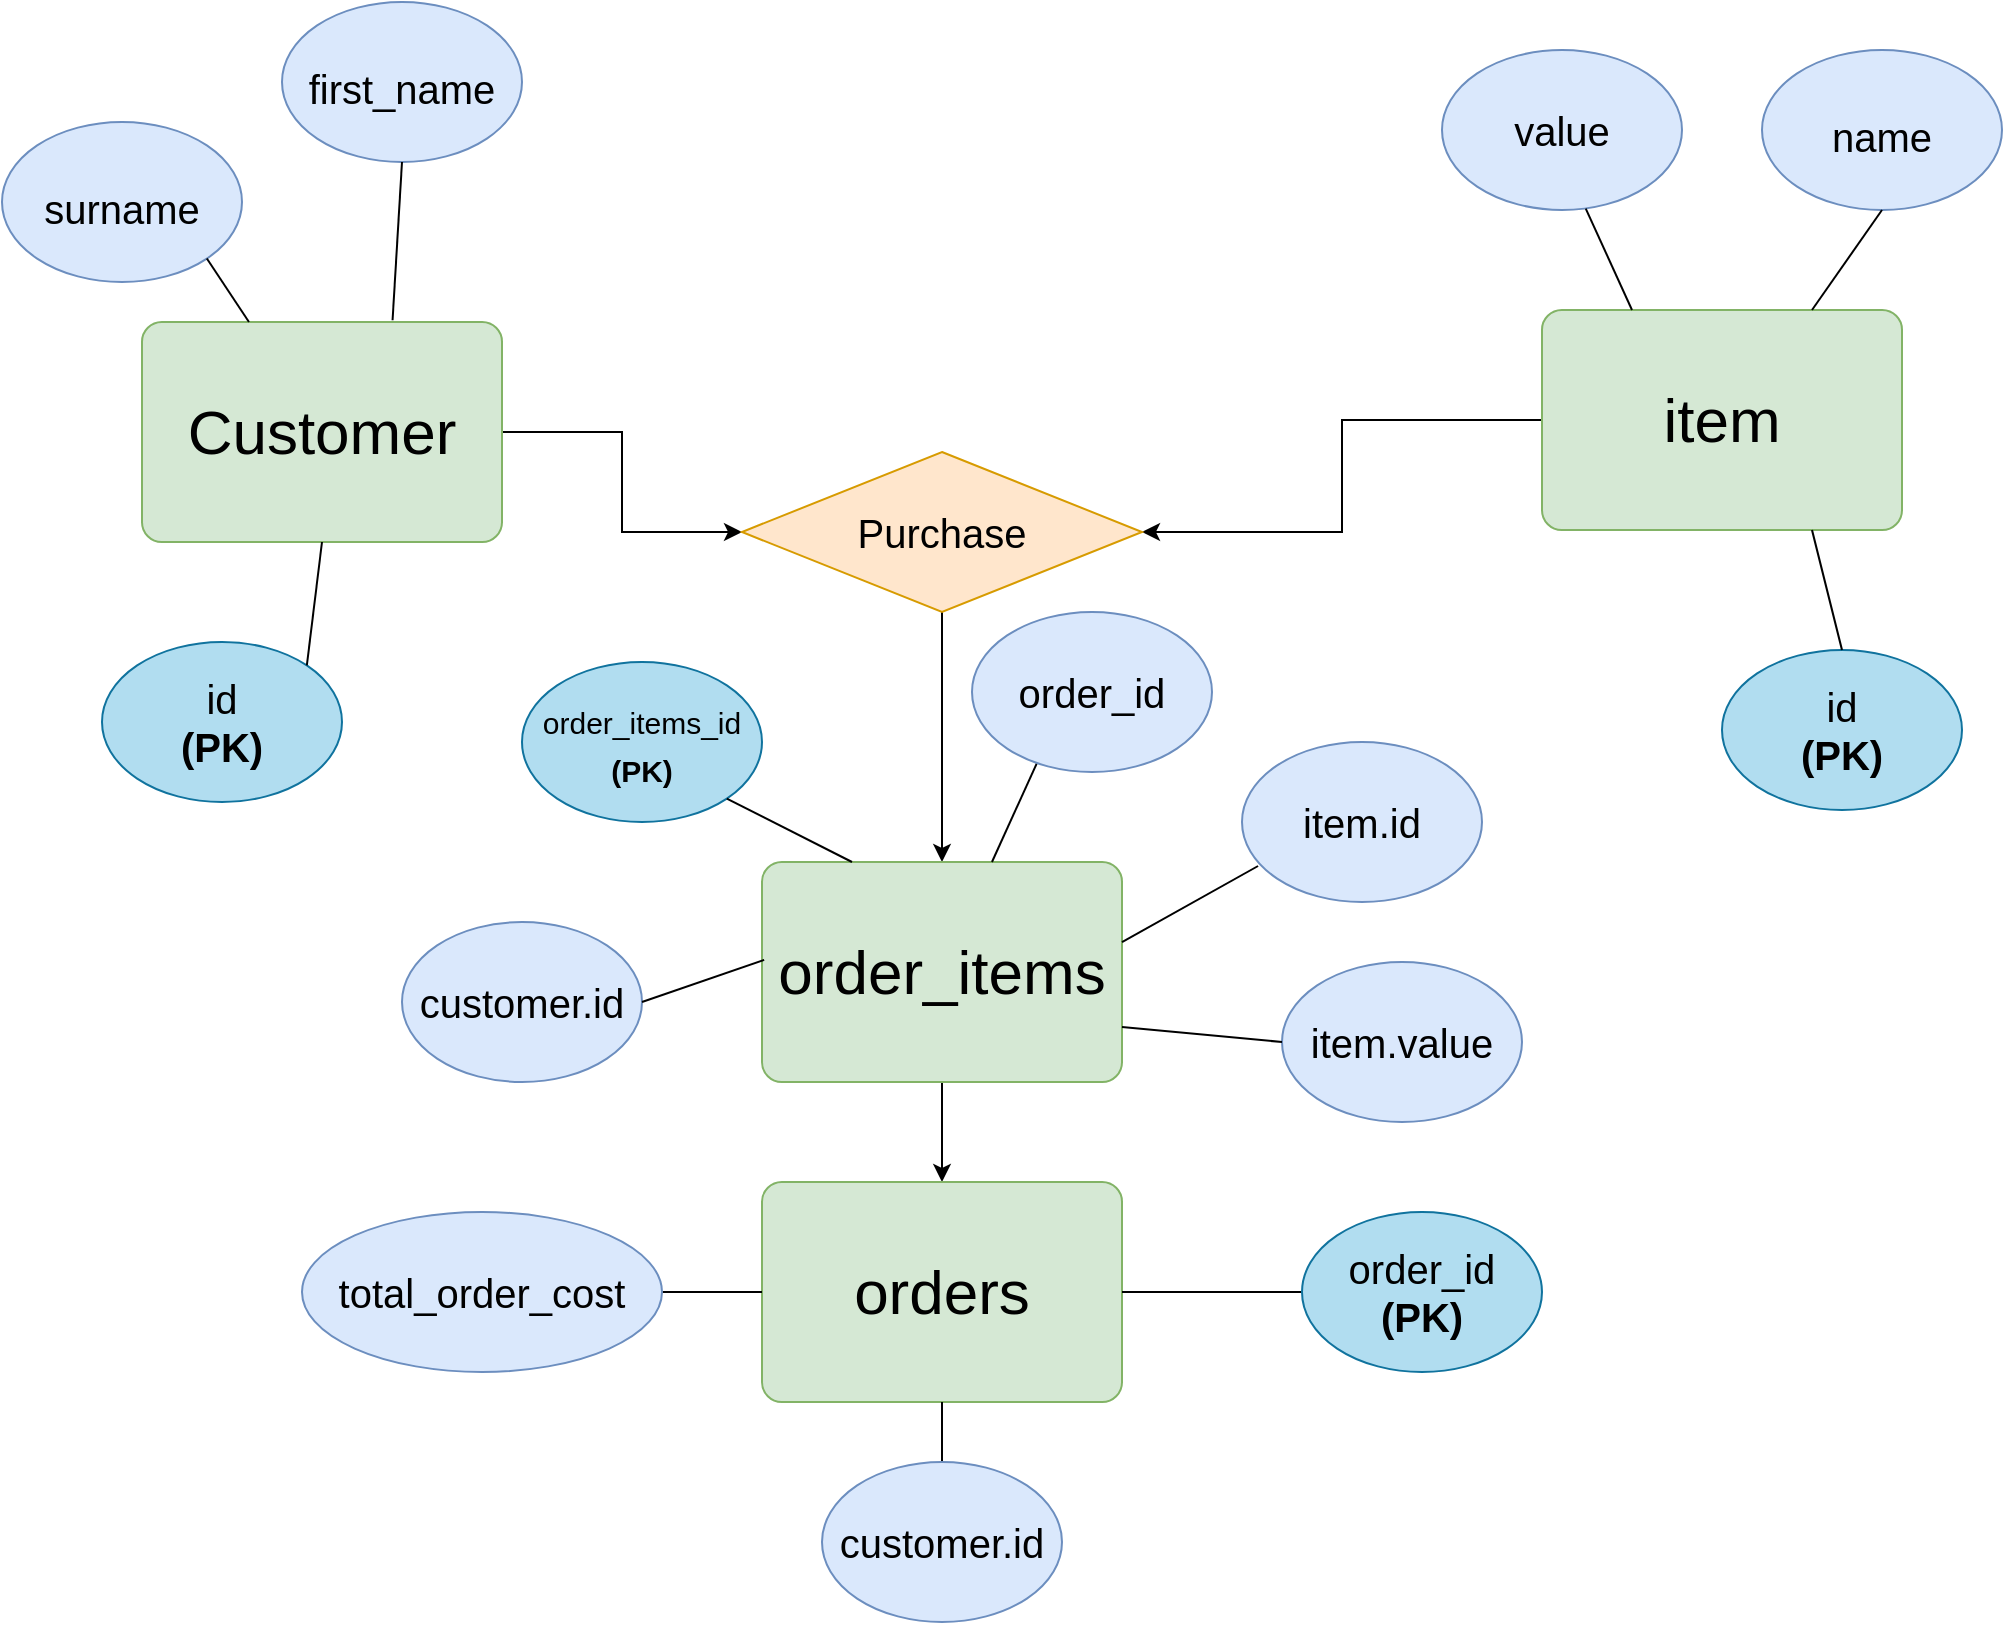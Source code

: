<mxfile version="15.5.8"><diagram id="DDrvqiCLceSKkHT3iMQG" name="Page-1"><mxGraphModel dx="1673" dy="853" grid="1" gridSize="10" guides="1" tooltips="1" connect="1" arrows="1" fold="1" page="1" pageScale="1" pageWidth="1169" pageHeight="827" math="0" shadow="0"><root><mxCell id="0"/><mxCell id="1" parent="0"/><mxCell id="g7jFvaMoFeG5xFf7Fvx4-19" style="edgeStyle=orthogonalEdgeStyle;rounded=0;orthogonalLoop=1;jettySize=auto;html=1;exitX=1;exitY=0.5;exitDx=0;exitDy=0;entryX=0;entryY=0.5;entryDx=0;entryDy=0;fontSize=20;endArrow=classic;endFill=1;" parent="1" source="g7jFvaMoFeG5xFf7Fvx4-1" target="g7jFvaMoFeG5xFf7Fvx4-18" edge="1"><mxGeometry relative="1" as="geometry"><mxPoint x="370" y="225" as="targetPoint"/></mxGeometry></mxCell><mxCell id="g7jFvaMoFeG5xFf7Fvx4-1" value="Customer" style="rounded=1;whiteSpace=wrap;html=1;arcSize=9;fontSize=31;fillColor=#d5e8d4;strokeColor=#82b366;" parent="1" vertex="1"><mxGeometry x="110" y="170" width="180" height="110" as="geometry"/></mxCell><mxCell id="g7jFvaMoFeG5xFf7Fvx4-2" value="&lt;font style=&quot;font-size: 20px&quot;&gt;first_name&lt;/font&gt;" style="ellipse;whiteSpace=wrap;html=1;fontSize=31;fillColor=#dae8fc;strokeColor=#6c8ebf;" parent="1" vertex="1"><mxGeometry x="180" y="10" width="120" height="80" as="geometry"/></mxCell><mxCell id="g7jFvaMoFeG5xFf7Fvx4-3" value="&lt;font style=&quot;font-size: 20px&quot;&gt;surname&lt;/font&gt;" style="ellipse;whiteSpace=wrap;html=1;fontSize=31;fillColor=#dae8fc;strokeColor=#6c8ebf;" parent="1" vertex="1"><mxGeometry x="40" y="70" width="120" height="80" as="geometry"/></mxCell><mxCell id="g7jFvaMoFeG5xFf7Fvx4-4" value="id&lt;br&gt;&lt;b&gt;(PK)&lt;/b&gt;" style="ellipse;whiteSpace=wrap;html=1;fontSize=20;fillColor=#b1ddf0;strokeColor=#10739e;" parent="1" vertex="1"><mxGeometry x="90" y="330" width="120" height="80" as="geometry"/></mxCell><mxCell id="g7jFvaMoFeG5xFf7Fvx4-6" value="" style="endArrow=none;html=1;rounded=0;fontSize=20;exitX=1;exitY=0;exitDx=0;exitDy=0;entryX=0.5;entryY=1;entryDx=0;entryDy=0;endFill=0;" parent="1" source="g7jFvaMoFeG5xFf7Fvx4-4" target="g7jFvaMoFeG5xFf7Fvx4-1" edge="1"><mxGeometry width="50" height="50" relative="1" as="geometry"><mxPoint x="320" y="330" as="sourcePoint"/><mxPoint x="370" y="280" as="targetPoint"/></mxGeometry></mxCell><mxCell id="g7jFvaMoFeG5xFf7Fvx4-8" value="" style="endArrow=none;html=1;rounded=0;fontSize=20;exitX=1;exitY=1;exitDx=0;exitDy=0;endFill=0;" parent="1" source="g7jFvaMoFeG5xFf7Fvx4-3" target="g7jFvaMoFeG5xFf7Fvx4-1" edge="1"><mxGeometry width="50" height="50" relative="1" as="geometry"><mxPoint x="180" y="160" as="sourcePoint"/><mxPoint x="230" y="110" as="targetPoint"/></mxGeometry></mxCell><mxCell id="g7jFvaMoFeG5xFf7Fvx4-9" value="" style="endArrow=none;html=1;rounded=0;fontSize=20;exitX=0.5;exitY=1;exitDx=0;exitDy=0;entryX=0.696;entryY=-0.008;entryDx=0;entryDy=0;entryPerimeter=0;endFill=0;" parent="1" source="g7jFvaMoFeG5xFf7Fvx4-2" target="g7jFvaMoFeG5xFf7Fvx4-1" edge="1"><mxGeometry width="50" height="50" relative="1" as="geometry"><mxPoint x="420" y="200" as="sourcePoint"/><mxPoint x="470" y="150" as="targetPoint"/></mxGeometry></mxCell><mxCell id="g7jFvaMoFeG5xFf7Fvx4-20" style="edgeStyle=orthogonalEdgeStyle;rounded=0;orthogonalLoop=1;jettySize=auto;html=1;exitX=0;exitY=0.5;exitDx=0;exitDy=0;entryX=1;entryY=0.5;entryDx=0;entryDy=0;fontSize=20;endArrow=classic;endFill=1;" parent="1" source="g7jFvaMoFeG5xFf7Fvx4-10" target="g7jFvaMoFeG5xFf7Fvx4-18" edge="1"><mxGeometry relative="1" as="geometry"/></mxCell><mxCell id="g7jFvaMoFeG5xFf7Fvx4-10" value="item" style="rounded=1;whiteSpace=wrap;html=1;arcSize=9;fontSize=31;fillColor=#d5e8d4;strokeColor=#82b366;" parent="1" vertex="1"><mxGeometry x="810" y="164" width="180" height="110" as="geometry"/></mxCell><mxCell id="g7jFvaMoFeG5xFf7Fvx4-11" value="&lt;font style=&quot;font-size: 20px&quot;&gt;name&lt;/font&gt;" style="ellipse;whiteSpace=wrap;html=1;fontSize=31;fillColor=#dae8fc;strokeColor=#6c8ebf;" parent="1" vertex="1"><mxGeometry x="920" y="34" width="120" height="80" as="geometry"/></mxCell><mxCell id="g7jFvaMoFeG5xFf7Fvx4-12" value="id&lt;br&gt;&lt;b&gt;(PK)&lt;/b&gt;" style="ellipse;whiteSpace=wrap;html=1;fontSize=20;fillColor=#b1ddf0;strokeColor=#10739e;" parent="1" vertex="1"><mxGeometry x="900" y="334" width="120" height="80" as="geometry"/></mxCell><mxCell id="g7jFvaMoFeG5xFf7Fvx4-13" value="value" style="ellipse;whiteSpace=wrap;html=1;fontSize=20;fillColor=#dae8fc;strokeColor=#6c8ebf;" parent="1" vertex="1"><mxGeometry x="760" y="34" width="120" height="80" as="geometry"/></mxCell><mxCell id="g7jFvaMoFeG5xFf7Fvx4-14" value="" style="endArrow=none;html=1;rounded=0;fontSize=20;exitX=0.5;exitY=0;exitDx=0;exitDy=0;entryX=0.75;entryY=1;entryDx=0;entryDy=0;endFill=0;" parent="1" source="g7jFvaMoFeG5xFf7Fvx4-12" target="g7jFvaMoFeG5xFf7Fvx4-10" edge="1"><mxGeometry width="50" height="50" relative="1" as="geometry"><mxPoint x="470" y="364" as="sourcePoint"/><mxPoint x="520" y="314" as="targetPoint"/></mxGeometry></mxCell><mxCell id="g7jFvaMoFeG5xFf7Fvx4-16" value="" style="endArrow=none;html=1;rounded=0;fontSize=20;entryX=0.5;entryY=1;entryDx=0;entryDy=0;exitX=0.75;exitY=0;exitDx=0;exitDy=0;" parent="1" source="g7jFvaMoFeG5xFf7Fvx4-10" target="g7jFvaMoFeG5xFf7Fvx4-11" edge="1"><mxGeometry width="50" height="50" relative="1" as="geometry"><mxPoint x="840" y="44" as="sourcePoint"/><mxPoint x="890" y="-6" as="targetPoint"/></mxGeometry></mxCell><mxCell id="g7jFvaMoFeG5xFf7Fvx4-17" value="" style="endArrow=none;html=1;rounded=0;fontSize=20;entryX=0.599;entryY=0.991;entryDx=0;entryDy=0;exitX=0.25;exitY=0;exitDx=0;exitDy=0;entryPerimeter=0;" parent="1" source="g7jFvaMoFeG5xFf7Fvx4-10" target="g7jFvaMoFeG5xFf7Fvx4-13" edge="1"><mxGeometry width="50" height="50" relative="1" as="geometry"><mxPoint x="680" y="314" as="sourcePoint"/><mxPoint x="730" y="264" as="targetPoint"/></mxGeometry></mxCell><mxCell id="g7jFvaMoFeG5xFf7Fvx4-22" style="edgeStyle=orthogonalEdgeStyle;rounded=0;orthogonalLoop=1;jettySize=auto;html=1;exitX=0.5;exitY=1;exitDx=0;exitDy=0;entryX=0.5;entryY=0;entryDx=0;entryDy=0;fontSize=20;endArrow=classic;endFill=1;" parent="1" source="g7jFvaMoFeG5xFf7Fvx4-18" target="g7jFvaMoFeG5xFf7Fvx4-21" edge="1"><mxGeometry relative="1" as="geometry"/></mxCell><mxCell id="g7jFvaMoFeG5xFf7Fvx4-18" value="Purchase" style="rhombus;whiteSpace=wrap;html=1;fontSize=20;fillColor=#ffe6cc;strokeColor=#d79b00;" parent="1" vertex="1"><mxGeometry x="410" y="235" width="200" height="80" as="geometry"/></mxCell><mxCell id="g7jFvaMoFeG5xFf7Fvx4-35" style="edgeStyle=orthogonalEdgeStyle;rounded=0;orthogonalLoop=1;jettySize=auto;html=1;exitX=0.5;exitY=1;exitDx=0;exitDy=0;entryX=0.5;entryY=0;entryDx=0;entryDy=0;fontSize=15;endArrow=classic;endFill=1;" parent="1" source="g7jFvaMoFeG5xFf7Fvx4-21" target="g7jFvaMoFeG5xFf7Fvx4-34" edge="1"><mxGeometry relative="1" as="geometry"/></mxCell><mxCell id="g7jFvaMoFeG5xFf7Fvx4-21" value="order_items" style="rounded=1;whiteSpace=wrap;html=1;arcSize=9;fontSize=31;fillColor=#d5e8d4;strokeColor=#82b366;" parent="1" vertex="1"><mxGeometry x="420" y="440" width="180" height="110" as="geometry"/></mxCell><mxCell id="g7jFvaMoFeG5xFf7Fvx4-23" value="customer.id" style="ellipse;whiteSpace=wrap;html=1;fontSize=20;fillColor=#dae8fc;strokeColor=#6c8ebf;" parent="1" vertex="1"><mxGeometry x="240" y="470" width="120" height="80" as="geometry"/></mxCell><mxCell id="g7jFvaMoFeG5xFf7Fvx4-25" value="item.id" style="ellipse;whiteSpace=wrap;html=1;fontSize=20;fillColor=#dae8fc;strokeColor=#6c8ebf;" parent="1" vertex="1"><mxGeometry x="660" y="380" width="120" height="80" as="geometry"/></mxCell><mxCell id="g7jFvaMoFeG5xFf7Fvx4-28" value="order_id" style="ellipse;whiteSpace=wrap;html=1;fontSize=20;fillColor=#dae8fc;strokeColor=#6c8ebf;" parent="1" vertex="1"><mxGeometry x="525" y="315" width="120" height="80" as="geometry"/></mxCell><mxCell id="g7jFvaMoFeG5xFf7Fvx4-30" value="" style="endArrow=none;html=1;rounded=0;fontSize=20;entryX=0.269;entryY=0.949;entryDx=0;entryDy=0;entryPerimeter=0;" parent="1" source="g7jFvaMoFeG5xFf7Fvx4-21" target="g7jFvaMoFeG5xFf7Fvx4-28" edge="1"><mxGeometry width="50" height="50" relative="1" as="geometry"><mxPoint x="260" y="720" as="sourcePoint"/><mxPoint x="310" y="670" as="targetPoint"/></mxGeometry></mxCell><mxCell id="g7jFvaMoFeG5xFf7Fvx4-31" value="&lt;font&gt;&lt;span style=&quot;font-size: 15px&quot;&gt;order_items_id&lt;/span&gt;&lt;br&gt;&lt;b&gt;&lt;font style=&quot;font-size: 15px&quot;&gt;(PK)&lt;/font&gt;&lt;/b&gt;&lt;br&gt;&lt;/font&gt;" style="ellipse;whiteSpace=wrap;html=1;fontSize=20;fillColor=#b1ddf0;strokeColor=#10739e;" parent="1" vertex="1"><mxGeometry x="300" y="340" width="120" height="80" as="geometry"/></mxCell><mxCell id="g7jFvaMoFeG5xFf7Fvx4-33" value="" style="endArrow=none;html=1;rounded=0;fontSize=15;exitX=1;exitY=1;exitDx=0;exitDy=0;entryX=0.25;entryY=0;entryDx=0;entryDy=0;" parent="1" source="g7jFvaMoFeG5xFf7Fvx4-31" target="g7jFvaMoFeG5xFf7Fvx4-21" edge="1"><mxGeometry width="50" height="50" relative="1" as="geometry"><mxPoint x="450" y="440" as="sourcePoint"/><mxPoint x="500" y="390" as="targetPoint"/></mxGeometry></mxCell><mxCell id="g7jFvaMoFeG5xFf7Fvx4-34" value="orders" style="rounded=1;whiteSpace=wrap;html=1;arcSize=9;fontSize=31;fillColor=#d5e8d4;strokeColor=#82b366;" parent="1" vertex="1"><mxGeometry x="420" y="600" width="180" height="110" as="geometry"/></mxCell><mxCell id="g7jFvaMoFeG5xFf7Fvx4-37" value="" style="edgeStyle=orthogonalEdgeStyle;rounded=0;orthogonalLoop=1;jettySize=auto;html=1;fontSize=15;endArrow=none;endFill=0;" parent="1" source="g7jFvaMoFeG5xFf7Fvx4-36" target="g7jFvaMoFeG5xFf7Fvx4-34" edge="1"><mxGeometry relative="1" as="geometry"/></mxCell><mxCell id="g7jFvaMoFeG5xFf7Fvx4-36" value="order_id&lt;br&gt;&lt;b&gt;(PK)&lt;/b&gt;" style="ellipse;whiteSpace=wrap;html=1;fontSize=20;fillColor=#b1ddf0;strokeColor=#10739e;" parent="1" vertex="1"><mxGeometry x="690" y="615" width="120" height="80" as="geometry"/></mxCell><mxCell id="g7jFvaMoFeG5xFf7Fvx4-38" value="&lt;font style=&quot;font-size: 20px&quot;&gt;item.value&lt;/font&gt;" style="ellipse;whiteSpace=wrap;html=1;fontSize=15;fillColor=#dae8fc;strokeColor=#6c8ebf;" parent="1" vertex="1"><mxGeometry x="680" y="490" width="120" height="80" as="geometry"/></mxCell><mxCell id="g7jFvaMoFeG5xFf7Fvx4-39" value="" style="endArrow=none;html=1;rounded=0;fontSize=15;entryX=0;entryY=0.5;entryDx=0;entryDy=0;exitX=1;exitY=0.75;exitDx=0;exitDy=0;" parent="1" source="g7jFvaMoFeG5xFf7Fvx4-21" target="g7jFvaMoFeG5xFf7Fvx4-38" edge="1"><mxGeometry width="50" height="50" relative="1" as="geometry"><mxPoint x="580" y="400" as="sourcePoint"/><mxPoint x="630" y="350" as="targetPoint"/></mxGeometry></mxCell><mxCell id="g7jFvaMoFeG5xFf7Fvx4-40" value="" style="endArrow=none;html=1;rounded=0;fontSize=15;entryX=0.067;entryY=0.775;entryDx=0;entryDy=0;exitX=1;exitY=0.364;exitDx=0;exitDy=0;exitPerimeter=0;entryPerimeter=0;" parent="1" source="g7jFvaMoFeG5xFf7Fvx4-21" target="g7jFvaMoFeG5xFf7Fvx4-25" edge="1"><mxGeometry width="50" height="50" relative="1" as="geometry"><mxPoint x="610" y="500" as="sourcePoint"/><mxPoint x="660" y="450" as="targetPoint"/></mxGeometry></mxCell><mxCell id="g7jFvaMoFeG5xFf7Fvx4-44" value="" style="edgeStyle=orthogonalEdgeStyle;rounded=0;orthogonalLoop=1;jettySize=auto;html=1;fontSize=20;endArrow=none;endFill=0;" parent="1" source="g7jFvaMoFeG5xFf7Fvx4-41" target="g7jFvaMoFeG5xFf7Fvx4-34" edge="1"><mxGeometry relative="1" as="geometry"/></mxCell><mxCell id="g7jFvaMoFeG5xFf7Fvx4-41" value="total_order_cost" style="ellipse;whiteSpace=wrap;html=1;fontSize=20;fillColor=#dae8fc;strokeColor=#6c8ebf;" parent="1" vertex="1"><mxGeometry x="190" y="615" width="180" height="80" as="geometry"/></mxCell><mxCell id="g7jFvaMoFeG5xFf7Fvx4-43" value="" style="edgeStyle=orthogonalEdgeStyle;rounded=0;orthogonalLoop=1;jettySize=auto;html=1;fontSize=20;endArrow=none;endFill=0;" parent="1" source="g7jFvaMoFeG5xFf7Fvx4-42" target="g7jFvaMoFeG5xFf7Fvx4-34" edge="1"><mxGeometry relative="1" as="geometry"/></mxCell><mxCell id="g7jFvaMoFeG5xFf7Fvx4-42" value="customer.id" style="ellipse;whiteSpace=wrap;html=1;fontSize=20;fillColor=#dae8fc;strokeColor=#6c8ebf;" parent="1" vertex="1"><mxGeometry x="450" y="740" width="120" height="80" as="geometry"/></mxCell><mxCell id="Kf4bmUw2aDsai_Z7lxqT-1" value="" style="endArrow=none;html=1;rounded=0;entryX=1;entryY=0.5;entryDx=0;entryDy=0;exitX=0.006;exitY=0.445;exitDx=0;exitDy=0;exitPerimeter=0;" edge="1" parent="1" source="g7jFvaMoFeG5xFf7Fvx4-21" target="g7jFvaMoFeG5xFf7Fvx4-23"><mxGeometry width="50" height="50" relative="1" as="geometry"><mxPoint x="90" y="530" as="sourcePoint"/><mxPoint x="140" y="480" as="targetPoint"/></mxGeometry></mxCell></root></mxGraphModel></diagram></mxfile>